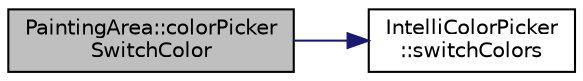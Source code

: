 digraph "PaintingArea::colorPickerSwitchColor"
{
 // LATEX_PDF_SIZE
  edge [fontname="Helvetica",fontsize="10",labelfontname="Helvetica",labelfontsize="10"];
  node [fontname="Helvetica",fontsize="10",shape=record];
  rankdir="LR";
  Node1 [label="PaintingArea::colorPicker\lSwitchColor",height=0.2,width=0.4,color="black", fillcolor="grey75", style="filled", fontcolor="black",tooltip=" "];
  Node1 -> Node2 [color="midnightblue",fontsize="10",style="solid",fontname="Helvetica"];
  Node2 [label="IntelliColorPicker\l::switchColors",height=0.2,width=0.4,color="black", fillcolor="white", style="filled",URL="$class_intelli_color_picker.html#a437a6f20bf2fc0a4cbaf4c030c2a26d9",tooltip="A function switching primary and secondary color."];
}
